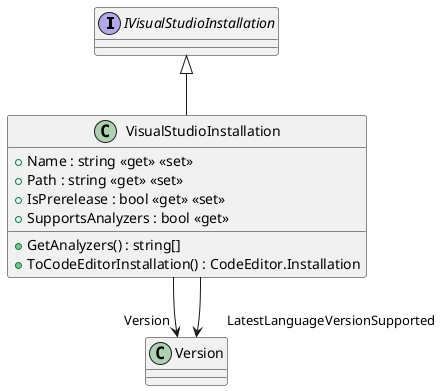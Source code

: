 @startuml
interface IVisualStudioInstallation {
}
class VisualStudioInstallation {
    + Name : string <<get>> <<set>>
    + Path : string <<get>> <<set>>
    + IsPrerelease : bool <<get>> <<set>>
    + SupportsAnalyzers : bool <<get>>
    + GetAnalyzers() : string[]
    + ToCodeEditorInstallation() : CodeEditor.Installation
}
IVisualStudioInstallation <|-- VisualStudioInstallation
VisualStudioInstallation --> "Version" Version
VisualStudioInstallation --> "LatestLanguageVersionSupported" Version
@enduml
